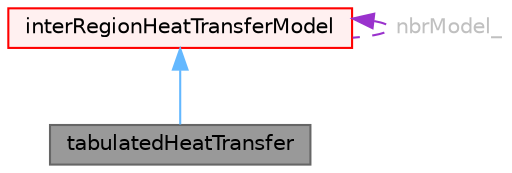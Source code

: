 digraph "tabulatedHeatTransfer"
{
 // LATEX_PDF_SIZE
  bgcolor="transparent";
  edge [fontname=Helvetica,fontsize=10,labelfontname=Helvetica,labelfontsize=10];
  node [fontname=Helvetica,fontsize=10,shape=box,height=0.2,width=0.4];
  Node1 [id="Node000001",label="tabulatedHeatTransfer",height=0.2,width=0.4,color="gray40", fillcolor="grey60", style="filled", fontcolor="black",tooltip="Applies a tabulated heat transfer model for inter-region heat exchanges."];
  Node2 -> Node1 [id="edge1_Node000001_Node000002",dir="back",color="steelblue1",style="solid",tooltip=" "];
  Node2 [id="Node000002",label="interRegionHeatTransferModel",height=0.2,width=0.4,color="red", fillcolor="#FFF0F0", style="filled",URL="$classFoam_1_1fv_1_1interRegionHeatTransferModel.html",tooltip="Intermediate class for handling inter-region heat exchanges."];
  Node2 -> Node2 [id="edge2_Node000002_Node000002",dir="back",color="darkorchid3",style="dashed",tooltip=" ",label=" nbrModel_",fontcolor="grey" ];
}
